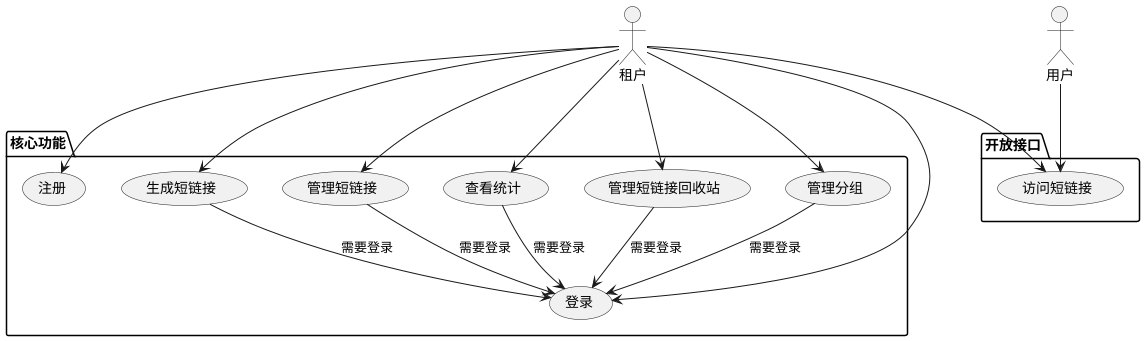 @startuml
actor 租户
actor 用户

package 核心功能 {
    usecase "注册" as UC1
    usecase "登录" as UC2
    usecase "生成短链接" as UC3
    usecase "管理短链接" as UC4
    usecase "查看统计" as UC5
    usecase "管理短链接回收站" as UC6
    usecase "管理分组" as UC7
}

package 开放接口 {
    usecase “访问短链接” as UC8
}


租户 --> UC1
租户 --> UC2
租户 --> UC3
租户 --> UC4
租户 --> UC5
租户 --> UC6
租户 --> UC7

租户 --> UC8
用户 --> UC8



UC3 --> UC2 : 需要登录
UC4 --> UC2 : 需要登录
UC5 --> UC2 : 需要登录
UC6 --> UC2 : 需要登录
UC7 --> UC2 : 需要登录

@enduml